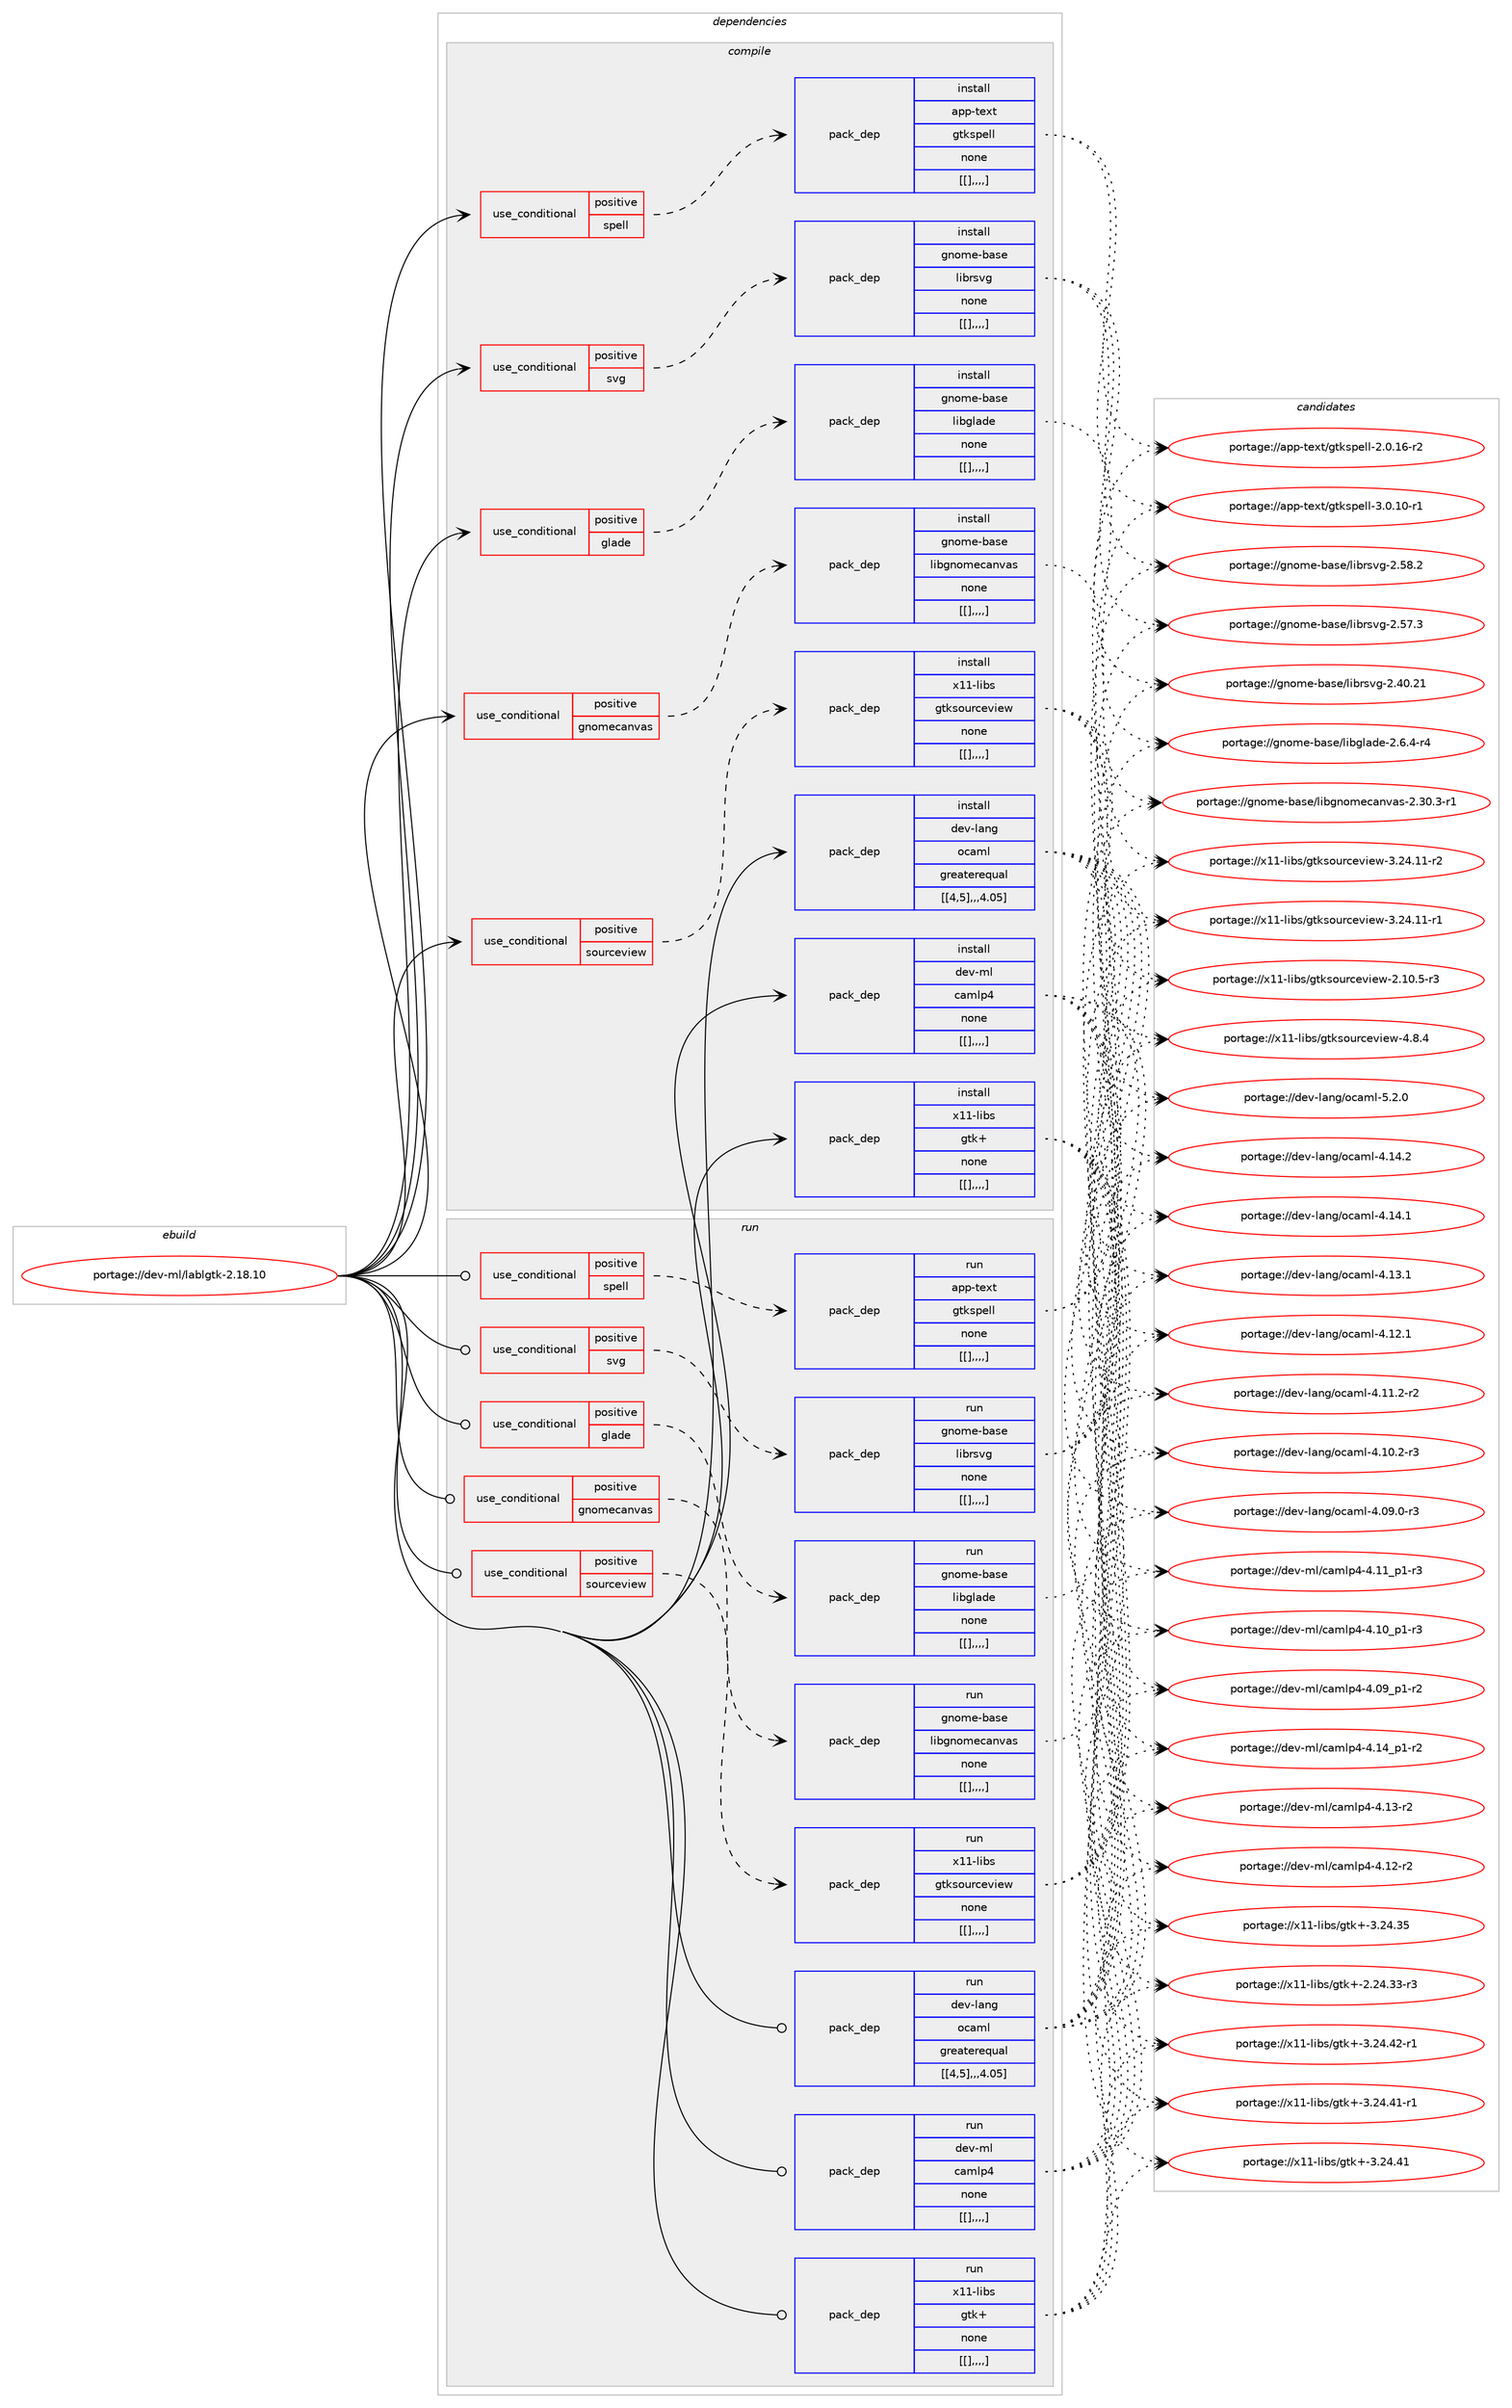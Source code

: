 digraph prolog {

# *************
# Graph options
# *************

newrank=true;
concentrate=true;
compound=true;
graph [rankdir=LR,fontname=Helvetica,fontsize=10,ranksep=1.5];#, ranksep=2.5, nodesep=0.2];
edge  [arrowhead=vee];
node  [fontname=Helvetica,fontsize=10];

# **********
# The ebuild
# **********

subgraph cluster_leftcol {
color=gray;
label=<<i>ebuild</i>>;
id [label="portage://dev-ml/lablgtk-2.18.10", color=red, width=4, href="../dev-ml/lablgtk-2.18.10.svg"];
}

# ****************
# The dependencies
# ****************

subgraph cluster_midcol {
color=gray;
label=<<i>dependencies</i>>;
subgraph cluster_compile {
fillcolor="#eeeeee";
style=filled;
label=<<i>compile</i>>;
subgraph cond30194 {
dependency120847 [label=<<TABLE BORDER="0" CELLBORDER="1" CELLSPACING="0" CELLPADDING="4"><TR><TD ROWSPAN="3" CELLPADDING="10">use_conditional</TD></TR><TR><TD>positive</TD></TR><TR><TD>glade</TD></TR></TABLE>>, shape=none, color=red];
subgraph pack89489 {
dependency120848 [label=<<TABLE BORDER="0" CELLBORDER="1" CELLSPACING="0" CELLPADDING="4" WIDTH="220"><TR><TD ROWSPAN="6" CELLPADDING="30">pack_dep</TD></TR><TR><TD WIDTH="110">install</TD></TR><TR><TD>gnome-base</TD></TR><TR><TD>libglade</TD></TR><TR><TD>none</TD></TR><TR><TD>[[],,,,]</TD></TR></TABLE>>, shape=none, color=blue];
}
dependency120847:e -> dependency120848:w [weight=20,style="dashed",arrowhead="vee"];
}
id:e -> dependency120847:w [weight=20,style="solid",arrowhead="vee"];
subgraph cond30195 {
dependency120849 [label=<<TABLE BORDER="0" CELLBORDER="1" CELLSPACING="0" CELLPADDING="4"><TR><TD ROWSPAN="3" CELLPADDING="10">use_conditional</TD></TR><TR><TD>positive</TD></TR><TR><TD>gnomecanvas</TD></TR></TABLE>>, shape=none, color=red];
subgraph pack89490 {
dependency120850 [label=<<TABLE BORDER="0" CELLBORDER="1" CELLSPACING="0" CELLPADDING="4" WIDTH="220"><TR><TD ROWSPAN="6" CELLPADDING="30">pack_dep</TD></TR><TR><TD WIDTH="110">install</TD></TR><TR><TD>gnome-base</TD></TR><TR><TD>libgnomecanvas</TD></TR><TR><TD>none</TD></TR><TR><TD>[[],,,,]</TD></TR></TABLE>>, shape=none, color=blue];
}
dependency120849:e -> dependency120850:w [weight=20,style="dashed",arrowhead="vee"];
}
id:e -> dependency120849:w [weight=20,style="solid",arrowhead="vee"];
subgraph cond30196 {
dependency120851 [label=<<TABLE BORDER="0" CELLBORDER="1" CELLSPACING="0" CELLPADDING="4"><TR><TD ROWSPAN="3" CELLPADDING="10">use_conditional</TD></TR><TR><TD>positive</TD></TR><TR><TD>sourceview</TD></TR></TABLE>>, shape=none, color=red];
subgraph pack89491 {
dependency120852 [label=<<TABLE BORDER="0" CELLBORDER="1" CELLSPACING="0" CELLPADDING="4" WIDTH="220"><TR><TD ROWSPAN="6" CELLPADDING="30">pack_dep</TD></TR><TR><TD WIDTH="110">install</TD></TR><TR><TD>x11-libs</TD></TR><TR><TD>gtksourceview</TD></TR><TR><TD>none</TD></TR><TR><TD>[[],,,,]</TD></TR></TABLE>>, shape=none, color=blue];
}
dependency120851:e -> dependency120852:w [weight=20,style="dashed",arrowhead="vee"];
}
id:e -> dependency120851:w [weight=20,style="solid",arrowhead="vee"];
subgraph cond30197 {
dependency120853 [label=<<TABLE BORDER="0" CELLBORDER="1" CELLSPACING="0" CELLPADDING="4"><TR><TD ROWSPAN="3" CELLPADDING="10">use_conditional</TD></TR><TR><TD>positive</TD></TR><TR><TD>spell</TD></TR></TABLE>>, shape=none, color=red];
subgraph pack89492 {
dependency120854 [label=<<TABLE BORDER="0" CELLBORDER="1" CELLSPACING="0" CELLPADDING="4" WIDTH="220"><TR><TD ROWSPAN="6" CELLPADDING="30">pack_dep</TD></TR><TR><TD WIDTH="110">install</TD></TR><TR><TD>app-text</TD></TR><TR><TD>gtkspell</TD></TR><TR><TD>none</TD></TR><TR><TD>[[],,,,]</TD></TR></TABLE>>, shape=none, color=blue];
}
dependency120853:e -> dependency120854:w [weight=20,style="dashed",arrowhead="vee"];
}
id:e -> dependency120853:w [weight=20,style="solid",arrowhead="vee"];
subgraph cond30198 {
dependency120855 [label=<<TABLE BORDER="0" CELLBORDER="1" CELLSPACING="0" CELLPADDING="4"><TR><TD ROWSPAN="3" CELLPADDING="10">use_conditional</TD></TR><TR><TD>positive</TD></TR><TR><TD>svg</TD></TR></TABLE>>, shape=none, color=red];
subgraph pack89493 {
dependency120856 [label=<<TABLE BORDER="0" CELLBORDER="1" CELLSPACING="0" CELLPADDING="4" WIDTH="220"><TR><TD ROWSPAN="6" CELLPADDING="30">pack_dep</TD></TR><TR><TD WIDTH="110">install</TD></TR><TR><TD>gnome-base</TD></TR><TR><TD>librsvg</TD></TR><TR><TD>none</TD></TR><TR><TD>[[],,,,]</TD></TR></TABLE>>, shape=none, color=blue];
}
dependency120855:e -> dependency120856:w [weight=20,style="dashed",arrowhead="vee"];
}
id:e -> dependency120855:w [weight=20,style="solid",arrowhead="vee"];
subgraph pack89494 {
dependency120857 [label=<<TABLE BORDER="0" CELLBORDER="1" CELLSPACING="0" CELLPADDING="4" WIDTH="220"><TR><TD ROWSPAN="6" CELLPADDING="30">pack_dep</TD></TR><TR><TD WIDTH="110">install</TD></TR><TR><TD>dev-lang</TD></TR><TR><TD>ocaml</TD></TR><TR><TD>greaterequal</TD></TR><TR><TD>[[4,5],,,4.05]</TD></TR></TABLE>>, shape=none, color=blue];
}
id:e -> dependency120857:w [weight=20,style="solid",arrowhead="vee"];
subgraph pack89495 {
dependency120858 [label=<<TABLE BORDER="0" CELLBORDER="1" CELLSPACING="0" CELLPADDING="4" WIDTH="220"><TR><TD ROWSPAN="6" CELLPADDING="30">pack_dep</TD></TR><TR><TD WIDTH="110">install</TD></TR><TR><TD>dev-ml</TD></TR><TR><TD>camlp4</TD></TR><TR><TD>none</TD></TR><TR><TD>[[],,,,]</TD></TR></TABLE>>, shape=none, color=blue];
}
id:e -> dependency120858:w [weight=20,style="solid",arrowhead="vee"];
subgraph pack89496 {
dependency120859 [label=<<TABLE BORDER="0" CELLBORDER="1" CELLSPACING="0" CELLPADDING="4" WIDTH="220"><TR><TD ROWSPAN="6" CELLPADDING="30">pack_dep</TD></TR><TR><TD WIDTH="110">install</TD></TR><TR><TD>x11-libs</TD></TR><TR><TD>gtk+</TD></TR><TR><TD>none</TD></TR><TR><TD>[[],,,,]</TD></TR></TABLE>>, shape=none, color=blue];
}
id:e -> dependency120859:w [weight=20,style="solid",arrowhead="vee"];
}
subgraph cluster_compileandrun {
fillcolor="#eeeeee";
style=filled;
label=<<i>compile and run</i>>;
}
subgraph cluster_run {
fillcolor="#eeeeee";
style=filled;
label=<<i>run</i>>;
subgraph cond30199 {
dependency120860 [label=<<TABLE BORDER="0" CELLBORDER="1" CELLSPACING="0" CELLPADDING="4"><TR><TD ROWSPAN="3" CELLPADDING="10">use_conditional</TD></TR><TR><TD>positive</TD></TR><TR><TD>glade</TD></TR></TABLE>>, shape=none, color=red];
subgraph pack89497 {
dependency120861 [label=<<TABLE BORDER="0" CELLBORDER="1" CELLSPACING="0" CELLPADDING="4" WIDTH="220"><TR><TD ROWSPAN="6" CELLPADDING="30">pack_dep</TD></TR><TR><TD WIDTH="110">run</TD></TR><TR><TD>gnome-base</TD></TR><TR><TD>libglade</TD></TR><TR><TD>none</TD></TR><TR><TD>[[],,,,]</TD></TR></TABLE>>, shape=none, color=blue];
}
dependency120860:e -> dependency120861:w [weight=20,style="dashed",arrowhead="vee"];
}
id:e -> dependency120860:w [weight=20,style="solid",arrowhead="odot"];
subgraph cond30200 {
dependency120862 [label=<<TABLE BORDER="0" CELLBORDER="1" CELLSPACING="0" CELLPADDING="4"><TR><TD ROWSPAN="3" CELLPADDING="10">use_conditional</TD></TR><TR><TD>positive</TD></TR><TR><TD>gnomecanvas</TD></TR></TABLE>>, shape=none, color=red];
subgraph pack89498 {
dependency120863 [label=<<TABLE BORDER="0" CELLBORDER="1" CELLSPACING="0" CELLPADDING="4" WIDTH="220"><TR><TD ROWSPAN="6" CELLPADDING="30">pack_dep</TD></TR><TR><TD WIDTH="110">run</TD></TR><TR><TD>gnome-base</TD></TR><TR><TD>libgnomecanvas</TD></TR><TR><TD>none</TD></TR><TR><TD>[[],,,,]</TD></TR></TABLE>>, shape=none, color=blue];
}
dependency120862:e -> dependency120863:w [weight=20,style="dashed",arrowhead="vee"];
}
id:e -> dependency120862:w [weight=20,style="solid",arrowhead="odot"];
subgraph cond30201 {
dependency120864 [label=<<TABLE BORDER="0" CELLBORDER="1" CELLSPACING="0" CELLPADDING="4"><TR><TD ROWSPAN="3" CELLPADDING="10">use_conditional</TD></TR><TR><TD>positive</TD></TR><TR><TD>sourceview</TD></TR></TABLE>>, shape=none, color=red];
subgraph pack89499 {
dependency120865 [label=<<TABLE BORDER="0" CELLBORDER="1" CELLSPACING="0" CELLPADDING="4" WIDTH="220"><TR><TD ROWSPAN="6" CELLPADDING="30">pack_dep</TD></TR><TR><TD WIDTH="110">run</TD></TR><TR><TD>x11-libs</TD></TR><TR><TD>gtksourceview</TD></TR><TR><TD>none</TD></TR><TR><TD>[[],,,,]</TD></TR></TABLE>>, shape=none, color=blue];
}
dependency120864:e -> dependency120865:w [weight=20,style="dashed",arrowhead="vee"];
}
id:e -> dependency120864:w [weight=20,style="solid",arrowhead="odot"];
subgraph cond30202 {
dependency120866 [label=<<TABLE BORDER="0" CELLBORDER="1" CELLSPACING="0" CELLPADDING="4"><TR><TD ROWSPAN="3" CELLPADDING="10">use_conditional</TD></TR><TR><TD>positive</TD></TR><TR><TD>spell</TD></TR></TABLE>>, shape=none, color=red];
subgraph pack89500 {
dependency120867 [label=<<TABLE BORDER="0" CELLBORDER="1" CELLSPACING="0" CELLPADDING="4" WIDTH="220"><TR><TD ROWSPAN="6" CELLPADDING="30">pack_dep</TD></TR><TR><TD WIDTH="110">run</TD></TR><TR><TD>app-text</TD></TR><TR><TD>gtkspell</TD></TR><TR><TD>none</TD></TR><TR><TD>[[],,,,]</TD></TR></TABLE>>, shape=none, color=blue];
}
dependency120866:e -> dependency120867:w [weight=20,style="dashed",arrowhead="vee"];
}
id:e -> dependency120866:w [weight=20,style="solid",arrowhead="odot"];
subgraph cond30203 {
dependency120868 [label=<<TABLE BORDER="0" CELLBORDER="1" CELLSPACING="0" CELLPADDING="4"><TR><TD ROWSPAN="3" CELLPADDING="10">use_conditional</TD></TR><TR><TD>positive</TD></TR><TR><TD>svg</TD></TR></TABLE>>, shape=none, color=red];
subgraph pack89501 {
dependency120869 [label=<<TABLE BORDER="0" CELLBORDER="1" CELLSPACING="0" CELLPADDING="4" WIDTH="220"><TR><TD ROWSPAN="6" CELLPADDING="30">pack_dep</TD></TR><TR><TD WIDTH="110">run</TD></TR><TR><TD>gnome-base</TD></TR><TR><TD>librsvg</TD></TR><TR><TD>none</TD></TR><TR><TD>[[],,,,]</TD></TR></TABLE>>, shape=none, color=blue];
}
dependency120868:e -> dependency120869:w [weight=20,style="dashed",arrowhead="vee"];
}
id:e -> dependency120868:w [weight=20,style="solid",arrowhead="odot"];
subgraph pack89502 {
dependency120870 [label=<<TABLE BORDER="0" CELLBORDER="1" CELLSPACING="0" CELLPADDING="4" WIDTH="220"><TR><TD ROWSPAN="6" CELLPADDING="30">pack_dep</TD></TR><TR><TD WIDTH="110">run</TD></TR><TR><TD>dev-lang</TD></TR><TR><TD>ocaml</TD></TR><TR><TD>greaterequal</TD></TR><TR><TD>[[4,5],,,4.05]</TD></TR></TABLE>>, shape=none, color=blue];
}
id:e -> dependency120870:w [weight=20,style="solid",arrowhead="odot"];
subgraph pack89503 {
dependency120871 [label=<<TABLE BORDER="0" CELLBORDER="1" CELLSPACING="0" CELLPADDING="4" WIDTH="220"><TR><TD ROWSPAN="6" CELLPADDING="30">pack_dep</TD></TR><TR><TD WIDTH="110">run</TD></TR><TR><TD>dev-ml</TD></TR><TR><TD>camlp4</TD></TR><TR><TD>none</TD></TR><TR><TD>[[],,,,]</TD></TR></TABLE>>, shape=none, color=blue];
}
id:e -> dependency120871:w [weight=20,style="solid",arrowhead="odot"];
subgraph pack89504 {
dependency120872 [label=<<TABLE BORDER="0" CELLBORDER="1" CELLSPACING="0" CELLPADDING="4" WIDTH="220"><TR><TD ROWSPAN="6" CELLPADDING="30">pack_dep</TD></TR><TR><TD WIDTH="110">run</TD></TR><TR><TD>x11-libs</TD></TR><TR><TD>gtk+</TD></TR><TR><TD>none</TD></TR><TR><TD>[[],,,,]</TD></TR></TABLE>>, shape=none, color=blue];
}
id:e -> dependency120872:w [weight=20,style="solid",arrowhead="odot"];
}
}

# **************
# The candidates
# **************

subgraph cluster_choices {
rank=same;
color=gray;
label=<<i>candidates</i>>;

subgraph choice89489 {
color=black;
nodesep=1;
choice1031101111091014598971151014710810598103108971001014550465446524511452 [label="portage://gnome-base/libglade-2.6.4-r4", color=red, width=4,href="../gnome-base/libglade-2.6.4-r4.svg"];
dependency120848:e -> choice1031101111091014598971151014710810598103108971001014550465446524511452:w [style=dotted,weight="100"];
}
subgraph choice89490 {
color=black;
nodesep=1;
choice1031101111091014598971151014710810598103110111109101999711011897115455046514846514511449 [label="portage://gnome-base/libgnomecanvas-2.30.3-r1", color=red, width=4,href="../gnome-base/libgnomecanvas-2.30.3-r1.svg"];
dependency120850:e -> choice1031101111091014598971151014710810598103110111109101999711011897115455046514846514511449:w [style=dotted,weight="100"];
}
subgraph choice89491 {
color=black;
nodesep=1;
choice120494945108105981154710311610711511111711499101118105101119455246564652 [label="portage://x11-libs/gtksourceview-4.8.4", color=red, width=4,href="../x11-libs/gtksourceview-4.8.4.svg"];
choice12049494510810598115471031161071151111171149910111810510111945514650524649494511450 [label="portage://x11-libs/gtksourceview-3.24.11-r2", color=red, width=4,href="../x11-libs/gtksourceview-3.24.11-r2.svg"];
choice12049494510810598115471031161071151111171149910111810510111945514650524649494511449 [label="portage://x11-libs/gtksourceview-3.24.11-r1", color=red, width=4,href="../x11-libs/gtksourceview-3.24.11-r1.svg"];
choice120494945108105981154710311610711511111711499101118105101119455046494846534511451 [label="portage://x11-libs/gtksourceview-2.10.5-r3", color=red, width=4,href="../x11-libs/gtksourceview-2.10.5-r3.svg"];
dependency120852:e -> choice120494945108105981154710311610711511111711499101118105101119455246564652:w [style=dotted,weight="100"];
dependency120852:e -> choice12049494510810598115471031161071151111171149910111810510111945514650524649494511450:w [style=dotted,weight="100"];
dependency120852:e -> choice12049494510810598115471031161071151111171149910111810510111945514650524649494511449:w [style=dotted,weight="100"];
dependency120852:e -> choice120494945108105981154710311610711511111711499101118105101119455046494846534511451:w [style=dotted,weight="100"];
}
subgraph choice89492 {
color=black;
nodesep=1;
choice971121124511610112011647103116107115112101108108455146484649484511449 [label="portage://app-text/gtkspell-3.0.10-r1", color=red, width=4,href="../app-text/gtkspell-3.0.10-r1.svg"];
choice971121124511610112011647103116107115112101108108455046484649544511450 [label="portage://app-text/gtkspell-2.0.16-r2", color=red, width=4,href="../app-text/gtkspell-2.0.16-r2.svg"];
dependency120854:e -> choice971121124511610112011647103116107115112101108108455146484649484511449:w [style=dotted,weight="100"];
dependency120854:e -> choice971121124511610112011647103116107115112101108108455046484649544511450:w [style=dotted,weight="100"];
}
subgraph choice89493 {
color=black;
nodesep=1;
choice103110111109101459897115101471081059811411511810345504653564650 [label="portage://gnome-base/librsvg-2.58.2", color=red, width=4,href="../gnome-base/librsvg-2.58.2.svg"];
choice103110111109101459897115101471081059811411511810345504653554651 [label="portage://gnome-base/librsvg-2.57.3", color=red, width=4,href="../gnome-base/librsvg-2.57.3.svg"];
choice10311011110910145989711510147108105981141151181034550465248465049 [label="portage://gnome-base/librsvg-2.40.21", color=red, width=4,href="../gnome-base/librsvg-2.40.21.svg"];
dependency120856:e -> choice103110111109101459897115101471081059811411511810345504653564650:w [style=dotted,weight="100"];
dependency120856:e -> choice103110111109101459897115101471081059811411511810345504653554651:w [style=dotted,weight="100"];
dependency120856:e -> choice10311011110910145989711510147108105981141151181034550465248465049:w [style=dotted,weight="100"];
}
subgraph choice89494 {
color=black;
nodesep=1;
choice1001011184510897110103471119997109108455346504648 [label="portage://dev-lang/ocaml-5.2.0", color=red, width=4,href="../dev-lang/ocaml-5.2.0.svg"];
choice100101118451089711010347111999710910845524649524650 [label="portage://dev-lang/ocaml-4.14.2", color=red, width=4,href="../dev-lang/ocaml-4.14.2.svg"];
choice100101118451089711010347111999710910845524649524649 [label="portage://dev-lang/ocaml-4.14.1", color=red, width=4,href="../dev-lang/ocaml-4.14.1.svg"];
choice100101118451089711010347111999710910845524649514649 [label="portage://dev-lang/ocaml-4.13.1", color=red, width=4,href="../dev-lang/ocaml-4.13.1.svg"];
choice100101118451089711010347111999710910845524649504649 [label="portage://dev-lang/ocaml-4.12.1", color=red, width=4,href="../dev-lang/ocaml-4.12.1.svg"];
choice1001011184510897110103471119997109108455246494946504511450 [label="portage://dev-lang/ocaml-4.11.2-r2", color=red, width=4,href="../dev-lang/ocaml-4.11.2-r2.svg"];
choice1001011184510897110103471119997109108455246494846504511451 [label="portage://dev-lang/ocaml-4.10.2-r3", color=red, width=4,href="../dev-lang/ocaml-4.10.2-r3.svg"];
choice1001011184510897110103471119997109108455246485746484511451 [label="portage://dev-lang/ocaml-4.09.0-r3", color=red, width=4,href="../dev-lang/ocaml-4.09.0-r3.svg"];
dependency120857:e -> choice1001011184510897110103471119997109108455346504648:w [style=dotted,weight="100"];
dependency120857:e -> choice100101118451089711010347111999710910845524649524650:w [style=dotted,weight="100"];
dependency120857:e -> choice100101118451089711010347111999710910845524649524649:w [style=dotted,weight="100"];
dependency120857:e -> choice100101118451089711010347111999710910845524649514649:w [style=dotted,weight="100"];
dependency120857:e -> choice100101118451089711010347111999710910845524649504649:w [style=dotted,weight="100"];
dependency120857:e -> choice1001011184510897110103471119997109108455246494946504511450:w [style=dotted,weight="100"];
dependency120857:e -> choice1001011184510897110103471119997109108455246494846504511451:w [style=dotted,weight="100"];
dependency120857:e -> choice1001011184510897110103471119997109108455246485746484511451:w [style=dotted,weight="100"];
}
subgraph choice89495 {
color=black;
nodesep=1;
choice1001011184510910847999710910811252455246495295112494511450 [label="portage://dev-ml/camlp4-4.14_p1-r2", color=red, width=4,href="../dev-ml/camlp4-4.14_p1-r2.svg"];
choice100101118451091084799971091081125245524649514511450 [label="portage://dev-ml/camlp4-4.13-r2", color=red, width=4,href="../dev-ml/camlp4-4.13-r2.svg"];
choice100101118451091084799971091081125245524649504511450 [label="portage://dev-ml/camlp4-4.12-r2", color=red, width=4,href="../dev-ml/camlp4-4.12-r2.svg"];
choice1001011184510910847999710910811252455246494995112494511451 [label="portage://dev-ml/camlp4-4.11_p1-r3", color=red, width=4,href="../dev-ml/camlp4-4.11_p1-r3.svg"];
choice1001011184510910847999710910811252455246494895112494511451 [label="portage://dev-ml/camlp4-4.10_p1-r3", color=red, width=4,href="../dev-ml/camlp4-4.10_p1-r3.svg"];
choice1001011184510910847999710910811252455246485795112494511450 [label="portage://dev-ml/camlp4-4.09_p1-r2", color=red, width=4,href="../dev-ml/camlp4-4.09_p1-r2.svg"];
dependency120858:e -> choice1001011184510910847999710910811252455246495295112494511450:w [style=dotted,weight="100"];
dependency120858:e -> choice100101118451091084799971091081125245524649514511450:w [style=dotted,weight="100"];
dependency120858:e -> choice100101118451091084799971091081125245524649504511450:w [style=dotted,weight="100"];
dependency120858:e -> choice1001011184510910847999710910811252455246494995112494511451:w [style=dotted,weight="100"];
dependency120858:e -> choice1001011184510910847999710910811252455246494895112494511451:w [style=dotted,weight="100"];
dependency120858:e -> choice1001011184510910847999710910811252455246485795112494511450:w [style=dotted,weight="100"];
}
subgraph choice89496 {
color=black;
nodesep=1;
choice12049494510810598115471031161074345514650524652504511449 [label="portage://x11-libs/gtk+-3.24.42-r1", color=red, width=4,href="../x11-libs/gtk+-3.24.42-r1.svg"];
choice12049494510810598115471031161074345514650524652494511449 [label="portage://x11-libs/gtk+-3.24.41-r1", color=red, width=4,href="../x11-libs/gtk+-3.24.41-r1.svg"];
choice1204949451081059811547103116107434551465052465249 [label="portage://x11-libs/gtk+-3.24.41", color=red, width=4,href="../x11-libs/gtk+-3.24.41.svg"];
choice1204949451081059811547103116107434551465052465153 [label="portage://x11-libs/gtk+-3.24.35", color=red, width=4,href="../x11-libs/gtk+-3.24.35.svg"];
choice12049494510810598115471031161074345504650524651514511451 [label="portage://x11-libs/gtk+-2.24.33-r3", color=red, width=4,href="../x11-libs/gtk+-2.24.33-r3.svg"];
dependency120859:e -> choice12049494510810598115471031161074345514650524652504511449:w [style=dotted,weight="100"];
dependency120859:e -> choice12049494510810598115471031161074345514650524652494511449:w [style=dotted,weight="100"];
dependency120859:e -> choice1204949451081059811547103116107434551465052465249:w [style=dotted,weight="100"];
dependency120859:e -> choice1204949451081059811547103116107434551465052465153:w [style=dotted,weight="100"];
dependency120859:e -> choice12049494510810598115471031161074345504650524651514511451:w [style=dotted,weight="100"];
}
subgraph choice89497 {
color=black;
nodesep=1;
choice1031101111091014598971151014710810598103108971001014550465446524511452 [label="portage://gnome-base/libglade-2.6.4-r4", color=red, width=4,href="../gnome-base/libglade-2.6.4-r4.svg"];
dependency120861:e -> choice1031101111091014598971151014710810598103108971001014550465446524511452:w [style=dotted,weight="100"];
}
subgraph choice89498 {
color=black;
nodesep=1;
choice1031101111091014598971151014710810598103110111109101999711011897115455046514846514511449 [label="portage://gnome-base/libgnomecanvas-2.30.3-r1", color=red, width=4,href="../gnome-base/libgnomecanvas-2.30.3-r1.svg"];
dependency120863:e -> choice1031101111091014598971151014710810598103110111109101999711011897115455046514846514511449:w [style=dotted,weight="100"];
}
subgraph choice89499 {
color=black;
nodesep=1;
choice120494945108105981154710311610711511111711499101118105101119455246564652 [label="portage://x11-libs/gtksourceview-4.8.4", color=red, width=4,href="../x11-libs/gtksourceview-4.8.4.svg"];
choice12049494510810598115471031161071151111171149910111810510111945514650524649494511450 [label="portage://x11-libs/gtksourceview-3.24.11-r2", color=red, width=4,href="../x11-libs/gtksourceview-3.24.11-r2.svg"];
choice12049494510810598115471031161071151111171149910111810510111945514650524649494511449 [label="portage://x11-libs/gtksourceview-3.24.11-r1", color=red, width=4,href="../x11-libs/gtksourceview-3.24.11-r1.svg"];
choice120494945108105981154710311610711511111711499101118105101119455046494846534511451 [label="portage://x11-libs/gtksourceview-2.10.5-r3", color=red, width=4,href="../x11-libs/gtksourceview-2.10.5-r3.svg"];
dependency120865:e -> choice120494945108105981154710311610711511111711499101118105101119455246564652:w [style=dotted,weight="100"];
dependency120865:e -> choice12049494510810598115471031161071151111171149910111810510111945514650524649494511450:w [style=dotted,weight="100"];
dependency120865:e -> choice12049494510810598115471031161071151111171149910111810510111945514650524649494511449:w [style=dotted,weight="100"];
dependency120865:e -> choice120494945108105981154710311610711511111711499101118105101119455046494846534511451:w [style=dotted,weight="100"];
}
subgraph choice89500 {
color=black;
nodesep=1;
choice971121124511610112011647103116107115112101108108455146484649484511449 [label="portage://app-text/gtkspell-3.0.10-r1", color=red, width=4,href="../app-text/gtkspell-3.0.10-r1.svg"];
choice971121124511610112011647103116107115112101108108455046484649544511450 [label="portage://app-text/gtkspell-2.0.16-r2", color=red, width=4,href="../app-text/gtkspell-2.0.16-r2.svg"];
dependency120867:e -> choice971121124511610112011647103116107115112101108108455146484649484511449:w [style=dotted,weight="100"];
dependency120867:e -> choice971121124511610112011647103116107115112101108108455046484649544511450:w [style=dotted,weight="100"];
}
subgraph choice89501 {
color=black;
nodesep=1;
choice103110111109101459897115101471081059811411511810345504653564650 [label="portage://gnome-base/librsvg-2.58.2", color=red, width=4,href="../gnome-base/librsvg-2.58.2.svg"];
choice103110111109101459897115101471081059811411511810345504653554651 [label="portage://gnome-base/librsvg-2.57.3", color=red, width=4,href="../gnome-base/librsvg-2.57.3.svg"];
choice10311011110910145989711510147108105981141151181034550465248465049 [label="portage://gnome-base/librsvg-2.40.21", color=red, width=4,href="../gnome-base/librsvg-2.40.21.svg"];
dependency120869:e -> choice103110111109101459897115101471081059811411511810345504653564650:w [style=dotted,weight="100"];
dependency120869:e -> choice103110111109101459897115101471081059811411511810345504653554651:w [style=dotted,weight="100"];
dependency120869:e -> choice10311011110910145989711510147108105981141151181034550465248465049:w [style=dotted,weight="100"];
}
subgraph choice89502 {
color=black;
nodesep=1;
choice1001011184510897110103471119997109108455346504648 [label="portage://dev-lang/ocaml-5.2.0", color=red, width=4,href="../dev-lang/ocaml-5.2.0.svg"];
choice100101118451089711010347111999710910845524649524650 [label="portage://dev-lang/ocaml-4.14.2", color=red, width=4,href="../dev-lang/ocaml-4.14.2.svg"];
choice100101118451089711010347111999710910845524649524649 [label="portage://dev-lang/ocaml-4.14.1", color=red, width=4,href="../dev-lang/ocaml-4.14.1.svg"];
choice100101118451089711010347111999710910845524649514649 [label="portage://dev-lang/ocaml-4.13.1", color=red, width=4,href="../dev-lang/ocaml-4.13.1.svg"];
choice100101118451089711010347111999710910845524649504649 [label="portage://dev-lang/ocaml-4.12.1", color=red, width=4,href="../dev-lang/ocaml-4.12.1.svg"];
choice1001011184510897110103471119997109108455246494946504511450 [label="portage://dev-lang/ocaml-4.11.2-r2", color=red, width=4,href="../dev-lang/ocaml-4.11.2-r2.svg"];
choice1001011184510897110103471119997109108455246494846504511451 [label="portage://dev-lang/ocaml-4.10.2-r3", color=red, width=4,href="../dev-lang/ocaml-4.10.2-r3.svg"];
choice1001011184510897110103471119997109108455246485746484511451 [label="portage://dev-lang/ocaml-4.09.0-r3", color=red, width=4,href="../dev-lang/ocaml-4.09.0-r3.svg"];
dependency120870:e -> choice1001011184510897110103471119997109108455346504648:w [style=dotted,weight="100"];
dependency120870:e -> choice100101118451089711010347111999710910845524649524650:w [style=dotted,weight="100"];
dependency120870:e -> choice100101118451089711010347111999710910845524649524649:w [style=dotted,weight="100"];
dependency120870:e -> choice100101118451089711010347111999710910845524649514649:w [style=dotted,weight="100"];
dependency120870:e -> choice100101118451089711010347111999710910845524649504649:w [style=dotted,weight="100"];
dependency120870:e -> choice1001011184510897110103471119997109108455246494946504511450:w [style=dotted,weight="100"];
dependency120870:e -> choice1001011184510897110103471119997109108455246494846504511451:w [style=dotted,weight="100"];
dependency120870:e -> choice1001011184510897110103471119997109108455246485746484511451:w [style=dotted,weight="100"];
}
subgraph choice89503 {
color=black;
nodesep=1;
choice1001011184510910847999710910811252455246495295112494511450 [label="portage://dev-ml/camlp4-4.14_p1-r2", color=red, width=4,href="../dev-ml/camlp4-4.14_p1-r2.svg"];
choice100101118451091084799971091081125245524649514511450 [label="portage://dev-ml/camlp4-4.13-r2", color=red, width=4,href="../dev-ml/camlp4-4.13-r2.svg"];
choice100101118451091084799971091081125245524649504511450 [label="portage://dev-ml/camlp4-4.12-r2", color=red, width=4,href="../dev-ml/camlp4-4.12-r2.svg"];
choice1001011184510910847999710910811252455246494995112494511451 [label="portage://dev-ml/camlp4-4.11_p1-r3", color=red, width=4,href="../dev-ml/camlp4-4.11_p1-r3.svg"];
choice1001011184510910847999710910811252455246494895112494511451 [label="portage://dev-ml/camlp4-4.10_p1-r3", color=red, width=4,href="../dev-ml/camlp4-4.10_p1-r3.svg"];
choice1001011184510910847999710910811252455246485795112494511450 [label="portage://dev-ml/camlp4-4.09_p1-r2", color=red, width=4,href="../dev-ml/camlp4-4.09_p1-r2.svg"];
dependency120871:e -> choice1001011184510910847999710910811252455246495295112494511450:w [style=dotted,weight="100"];
dependency120871:e -> choice100101118451091084799971091081125245524649514511450:w [style=dotted,weight="100"];
dependency120871:e -> choice100101118451091084799971091081125245524649504511450:w [style=dotted,weight="100"];
dependency120871:e -> choice1001011184510910847999710910811252455246494995112494511451:w [style=dotted,weight="100"];
dependency120871:e -> choice1001011184510910847999710910811252455246494895112494511451:w [style=dotted,weight="100"];
dependency120871:e -> choice1001011184510910847999710910811252455246485795112494511450:w [style=dotted,weight="100"];
}
subgraph choice89504 {
color=black;
nodesep=1;
choice12049494510810598115471031161074345514650524652504511449 [label="portage://x11-libs/gtk+-3.24.42-r1", color=red, width=4,href="../x11-libs/gtk+-3.24.42-r1.svg"];
choice12049494510810598115471031161074345514650524652494511449 [label="portage://x11-libs/gtk+-3.24.41-r1", color=red, width=4,href="../x11-libs/gtk+-3.24.41-r1.svg"];
choice1204949451081059811547103116107434551465052465249 [label="portage://x11-libs/gtk+-3.24.41", color=red, width=4,href="../x11-libs/gtk+-3.24.41.svg"];
choice1204949451081059811547103116107434551465052465153 [label="portage://x11-libs/gtk+-3.24.35", color=red, width=4,href="../x11-libs/gtk+-3.24.35.svg"];
choice12049494510810598115471031161074345504650524651514511451 [label="portage://x11-libs/gtk+-2.24.33-r3", color=red, width=4,href="../x11-libs/gtk+-2.24.33-r3.svg"];
dependency120872:e -> choice12049494510810598115471031161074345514650524652504511449:w [style=dotted,weight="100"];
dependency120872:e -> choice12049494510810598115471031161074345514650524652494511449:w [style=dotted,weight="100"];
dependency120872:e -> choice1204949451081059811547103116107434551465052465249:w [style=dotted,weight="100"];
dependency120872:e -> choice1204949451081059811547103116107434551465052465153:w [style=dotted,weight="100"];
dependency120872:e -> choice12049494510810598115471031161074345504650524651514511451:w [style=dotted,weight="100"];
}
}

}
